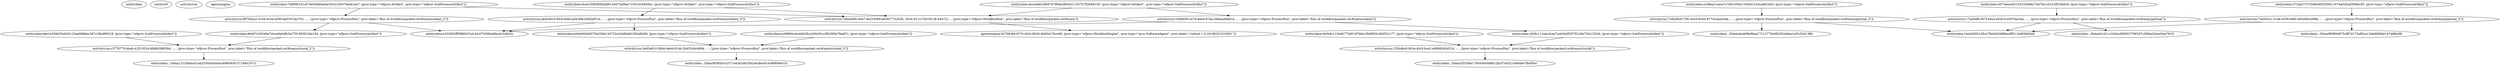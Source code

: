 digraph  {
"entity(data";
"entity(data";
"entity(data";
"entity(wf";
"entity(data";
"activity(run";
"entity(data";
"activity(run";
"activity(run";
"entity(data";
"entity(data";
"entity(data";
"entity(data";
"activity(run";
"activity(run";
"entity(data";
"entity(data";
"activity(run";
"activity(run";
"activity(run";
"entity(wf";
"activity(run";
"entity(data";
"entity(data";
"entity(data";
"entity(data";
"entity(data";
"entity(data";
"entity(data";
"entity(data";
"activity(run";
"entity(data";
"activity(run";
"entity(data";
"entity(data";
"entity(data";
"entity(data";
"entity(data";
"agent(engine";
"activity(run";
"activity(run";
"entity(data";
"entity(data:dee1b558d35e62b123ae068bbc387c1fbcf96518, [prov:type=\"wfprov:SubProcessArtifact\"])" -> "activity(run:c3776779-4ba6-41f2-9324-dfd6b38f636d, -, -, [prov:type=\"wfprov:ProcessRun\", prov:label=\"Run of workflow/packed.cwl#main/clustal_2\"])"  [relation="wasGeneratedBy(data:dee1b558d35e62b123ae068bbc387c1fbcf96518, run:c3776779-4ba6-41f2-9324-dfd6b38f636d, 2018-03-22T02:33:08.238937, [prov:role=\"wf:main/clustal_2/alignment\"])", key=0];
"entity(data:8cee2508585f2a88126d72af9aa71501d1b645bc, [prov:type=\"wfprov:Artifact\", prov:type=\"wfprov:SubProcessArtifact\"])" -> "activity(run:ab4cb610-8fc9-4ebf-a2f4-69b1b95a951b, -, -, [prov:type=\"wfprov:ProcessRun\", prov:label=\"Run of workflow/packed.cwl#main/codeml_3\"])"  [relation="wasGeneratedBy(data:8cee2508585f2a88126d72af9aa71501d1b645bc, run:ab4cb610-8fc9-4ebf-a2f4-69b1b95a951b, 2018-03-22T04:59:17.790009, [prov:role=\"wf:main/codeml_3/results\"])", key=0];
"entity(data:8cee2508585f2a88126d72af9aa71501d1b645bc, [prov:type=\"wfprov:Artifact\", prov:type=\"wfprov:SubProcessArtifact\"])" -> "activity(run:7a6a048b-4bb7-4b1f-9c99-b6c927732026, 2018-03-21T20:56:28.644721, -, [prov:type=\"wfprov:WorkflowRun\", prov:label=\"Run of workflow/packed.cwl#main\"])"  [relation="wasGeneratedBy(data:8cee2508585f2a88126d72af9aa71501d1b645bc, run:7a6a048b-4bb7-4b1f-9c99-b6c927732026, 2018-03-22T04:59:17.799388, [prov:role=\"wf:main/results\"])", key=0];
"entity(data:945e5c115e66772d0187b8e18b9083c2b6521c77, [prov:type=\"wfprov:SubProcessArtifact\"])" -> "activity(run:125bd8c6-0b3a-40c5-bce2-e6966045d51d, -, -, [prov:type=\"wfprov:ProcessRun\", prov:label=\"Run of workflow/packed.cwl#main/clustal\"])"  [relation="wasGeneratedBy(data:945e5c115e66772d0187b8e18b9083c2b6521c77, run:125bd8c6-0b3a-40c5-bce2-e6966045d51d, 2018-03-21T20:56:31.907080, [prov:role=\"wf:main/clustal/alignment\"])", key=0];
"activity(run:726d38c6-75fc-40c0-8344-877423aa344a, -, -, [prov:type=\"wfprov:ProcessRun\", prov:label=\"Run of workflow/packed.cwl#main/pal2nal_3\"])" -> "entity(data:../Data/ab/abf9e9baa77c12775dd92352a8aa1ef3c52613f6)"  [relation="used(run:726d38c6-75fc-40c0-8344-877423aa344a, data:../Data/ab/abf9e9baa77c12775dd92352a8aa1ef3c52613f6, 2018-03-22T04:29:06.410551, [prov:role=\"pal2nal_3/nucleotides\"])", key=0];
"activity(run:726d38c6-75fc-40c0-8344-877423aa344a, -, -, [prov:type=\"wfprov:ProcessRun\", prov:label=\"Run of workflow/packed.cwl#main/pal2nal_3\"])" -> "entity(data:1be2b5921d5ce7fb4942668badff211b983683af)"  [relation="used(run:726d38c6-75fc-40c0-8344-877423aa344a, data:1be2b5921d5ce7fb4942668badff211b983683af, 2018-03-22T04:29:06.410800, [prov:role=\"pal2nal_3/protein_alignment\"])", key=0];
"entity(data:c928c112abc3cea7acb2bd55576126e72bc152b4, [prov:type=\"wfprov:SubProcessArtifact\"])" -> "activity(run:125bd8c6-0b3a-40c5-bce2-e6966045d51d, -, -, [prov:type=\"wfprov:ProcessRun\", prov:label=\"Run of workflow/packed.cwl#main/clustal\"])"  [relation="wasGeneratedBy(data:c928c112abc3cea7acb2bd55576126e72bc152b4, run:125bd8c6-0b3a-40c5-bce2-e6966045d51d, 2018-03-21T20:56:31.906950, [prov:role=\"wf:main/clustal/guide_tree\"])", key=0];
"entity(data:b6de9049d570e23bb134752a1bb6bb81562e8406, [prov:type=\"wfprov:SubProcessArtifact\"])" -> "activity(run:2e93e810-56b6-4e6d-814d-2b453c8c489d, -, -, [prov:type=\"wfprov:ProcessRun\", prov:label=\"Run of workflow/packed.cwl#main/clustal_3\"])"  [relation="wasGeneratedBy(data:b6de9049d570e23bb134752a1bb6bb81562e8406, run:2e93e810-56b6-4e6d-814d-2b453c8c489d, 2018-03-22T04:29:06.038481, [prov:role=\"wf:main/clustal_3/guide_tree\"])", key=0];
"activity(run:ab4cb610-8fc9-4ebf-a2f4-69b1b95a951b, -, -, [prov:type=\"wfprov:ProcessRun\", prov:label=\"Run of workflow/packed.cwl#main/codeml_3\"])" -> "entity(data:b6de9049d570e23bb134752a1bb6bb81562e8406, [prov:type=\"wfprov:SubProcessArtifact\"])"  [relation="used(run:ab4cb610-8fc9-4ebf-a2f4-69b1b95a951b, data:b6de9049d570e23bb134752a1bb6bb81562e8406, 2018-03-22T04:29:08.162552, [prov:role=\"codeml_3/tree\"])", key=0];
"activity(run:ab4cb610-8fc9-4ebf-a2f4-69b1b95a951b, -, -, [prov:type=\"wfprov:ProcessRun\", prov:label=\"Run of workflow/packed.cwl#main/codeml_3\"])" -> "entity(data:e323062ff5f88947e2c441f74596a88acd1b462b)"  [relation="used(run:ab4cb610-8fc9-4ebf-a2f4-69b1b95a951b, data:e323062ff5f88947e2c441f74596a88acd1b462b, 2018-03-22T04:29:08.162905, [prov:role=\"codeml_3/sequences\"])", key=0];
"activity(run:17ae0af6-d57f-45a4-a93d-f1e007fae3ee, -, -, [prov:type=\"wfprov:ProcessRun\", prov:label=\"Run of workflow/packed.cwl#main/pal2nal\"])" -> "entity(data:1be2b5921d5ce7fb4942668badff211b983683af)"  [relation="used(run:17ae0af6-d57f-45a4-a93d-f1e007fae3ee, data:1be2b5921d5ce7fb4942668badff211b983683af, 2018-03-21T20:56:32.248482, [prov:role=\"pal2nal/protein_alignment\"])", key=0];
"activity(run:17ae0af6-d57f-45a4-a93d-f1e007fae3ee, -, -, [prov:type=\"wfprov:ProcessRun\", prov:label=\"Run of workflow/packed.cwl#main/pal2nal\"])" -> "entity(data:../Data/d1/d11c343ec6f5903759f187c2f0da2b4a43ee781f)"  [relation="used(run:17ae0af6-d57f-45a4-a93d-f1e007fae3ee, data:../Data/d1/d11c343ec6f5903759f187c2f0da2b4a43ee781f, 2018-03-21T20:56:32.248251, [prov:role=\"pal2nal/nucleotides\"])", key=0];
"entity(data:0574eeac021531539d627dd7fe1c0151f025b0c9, [prov:type=\"wfprov:SubProcessArtifact\"])" -> "activity(run:17ae0af6-d57f-45a4-a93d-f1e007fae3ee, -, -, [prov:type=\"wfprov:ProcessRun\", prov:label=\"Run of workflow/packed.cwl#main/pal2nal\"])"  [relation="wasGeneratedBy(data:0574eeac021531539d627dd7fe1c0151f025b0c9, run:17ae0af6-d57f-45a4-a93d-f1e007fae3ee, 2018-03-21T20:56:34.334063, [prov:role=\"wf:main/pal2nal/alignment\"])", key=0];
"activity(run:125bd8c6-0b3a-40c5-bce2-e6966045d51d, -, -, [prov:type=\"wfprov:ProcessRun\", prov:label=\"Run of workflow/packed.cwl#main/clustal\"])" -> "entity(data:../Data/53/536e1785e59c0b8612b2f744321489a8e7fb00be)"  [relation="used(run:125bd8c6-0b3a-40c5-bce2-e6966045d51d, data:../Data/53/536e1785e59c0b8612b2f744321489a8e7fb00be, 2018-03-21T20:56:29.681114, [prov:role=\"clustal/multi_sequence\"])", key=0];
"activity(run:897bd2a1-b10b-4c5d-a590-da5351fac703, -, -, [prov:type=\"wfprov:ProcessRun\", prov:label=\"Run of workflow/packed.cwl#main/codeml_2\"])" -> "entity(data:e323062ff5f88947e2c441f74596a88acd1b462b)"  [relation="used(run:897bd2a1-b10b-4c5d-a590-da5351fac703, data:e323062ff5f88947e2c441f74596a88acd1b462b, 2018-03-22T02:33:10.373535, [prov:role=\"codeml_2/sequences\"])", key=0];
"activity(run:897bd2a1-b10b-4c5d-a590-da5351fac703, -, -, [prov:type=\"wfprov:ProcessRun\", prov:label=\"Run of workflow/packed.cwl#main/codeml_2\"])" -> "entity(data:96497c2504be7dcea9a0dfb3e2791693f13da15d, [prov:type=\"wfprov:SubProcessArtifact\"])"  [relation="used(run:897bd2a1-b10b-4c5d-a590-da5351fac703, data:96497c2504be7dcea9a0dfb3e2791693f13da15d, 2018-03-22T02:33:10.373184, [prov:role=\"codeml_2/tree\"])", key=0];
"activity(run:2e93e810-56b6-4e6d-814d-2b453c8c489d, -, -, [prov:type=\"wfprov:ProcessRun\", prov:label=\"Run of workflow/packed.cwl#main/clustal_3\"])" -> "entity(data:../Data/f6/f650cc2571ee262d625d2e6c8ec91ec9880fe61b)"  [relation="used(run:2e93e810-56b6-4e6d-814d-2b453c8c489d, data:../Data/f6/f650cc2571ee262d625d2e6c8ec91ec9880fe61b, 2018-03-22T04:29:04.461395, [prov:role=\"clustal_3/multi_sequence\"])", key=0];
"entity(data:a18fea21aeca7c7b615062c7b0cb1516ced61b93, [prov:type=\"wfprov:SubProcessArtifact\"])" -> "activity(run:726d38c6-75fc-40c0-8344-877423aa344a, -, -, [prov:type=\"wfprov:ProcessRun\", prov:label=\"Run of workflow/packed.cwl#main/pal2nal_3\"])"  [relation="wasGeneratedBy(data:a18fea21aeca7c7b615062c7b0cb1516ced61b93, run:726d38c6-75fc-40c0-8344-877423aa344a, 2018-03-22T04:29:07.807902, [prov:role=\"wf:main/pal2nal_3/alignment\"])", key=0];
"entity(data:abce4e9c2968797f0db28043c115572782848159, [prov:type=\"wfprov:Artifact\", prov:type=\"wfprov:SubProcessArtifact\"])" -> "activity(run:7a6a048b-4bb7-4b1f-9c99-b6c927732026, 2018-03-21T20:56:28.644721, -, [prov:type=\"wfprov:WorkflowRun\", prov:label=\"Run of workflow/packed.cwl#main\"])"  [relation="wasGeneratedBy(data:abce4e9c2968797f0db28043c115572782848159, run:7a6a048b-4bb7-4b1f-9c99-b6c927732026, 2018-03-22T04:59:17.792364, [prov:role=\"wf:main/results\"])", key=0];
"entity(data:abce4e9c2968797f0db28043c115572782848159, [prov:type=\"wfprov:Artifact\", prov:type=\"wfprov:SubProcessArtifact\"])" -> "activity(run:1fa99c85-ec7d-4eed-97da-29faead9a81b, -, -, [prov:type=\"wfprov:ProcessRun\", prov:label=\"Run of workflow/packed.cwl#main/codeml\"])"  [relation="wasGeneratedBy(data:abce4e9c2968797f0db28043c115572782848159, run:1fa99c85-ec7d-4eed-97da-29faead9a81b, 2018-03-22T02:33:04.724574, [prov:role=\"wf:main/codeml/results\"])", key=0];
"activity(run:1fa99c85-ec7d-4eed-97da-29faead9a81b, -, -, [prov:type=\"wfprov:ProcessRun\", prov:label=\"Run of workflow/packed.cwl#main/codeml\"])" -> "entity(data:c928c112abc3cea7acb2bd55576126e72bc152b4, [prov:type=\"wfprov:SubProcessArtifact\"])"  [relation="used(run:1fa99c85-ec7d-4eed-97da-29faead9a81b, data:c928c112abc3cea7acb2bd55576126e72bc152b4, 2018-03-21T20:56:34.679253, [prov:role=\"codeml/tree\"])", key=0];
"activity(run:1fa99c85-ec7d-4eed-97da-29faead9a81b, -, -, [prov:type=\"wfprov:ProcessRun\", prov:label=\"Run of workflow/packed.cwl#main/codeml\"])" -> "entity(data:e323062ff5f88947e2c441f74596a88acd1b462b)"  [relation="used(run:1fa99c85-ec7d-4eed-97da-29faead9a81b, data:e323062ff5f88947e2c441f74596a88acd1b462b, 2018-03-21T20:56:34.679481, [prov:role=\"codeml/sequences\"])", key=0];
"activity(run:73a502c1-21a8-4359-b6fb-49426fe2098b, -, -, [prov:type=\"wfprov:ProcessRun\", prov:label=\"Run of workflow/packed.cwl#main/pal2nal_2\"])" -> "entity(data:1be2b5921d5ce7fb4942668badff211b983683af)"  [relation="used(run:73a502c1-21a8-4359-b6fb-49426fe2098b, data:1be2b5921d5ce7fb4942668badff211b983683af, 2018-03-22T02:33:08.563288, [prov:role=\"pal2nal_2/protein_alignment\"])", key=0];
"activity(run:73a502c1-21a8-4359-b6fb-49426fe2098b, -, -, [prov:type=\"wfprov:ProcessRun\", prov:label=\"Run of workflow/packed.cwl#main/pal2nal_2\"])" -> "entity(data:../Data/9f/9fd4675cf87d172a85ca12e6d089de1474f86cf8)"  [relation="used(run:73a502c1-21a8-4359-b6fb-49426fe2098b, data:../Data/9f/9fd4675cf87d172a85ca12e6d089de1474f86cf8, 2018-03-22T02:33:08.563006, [prov:role=\"pal2nal_2/nucleotides\"])", key=0];
"entity(data:96497c2504be7dcea9a0dfb3e2791693f13da15d, [prov:type=\"wfprov:SubProcessArtifact\"])" -> "activity(run:c3776779-4ba6-41f2-9324-dfd6b38f636d, -, -, [prov:type=\"wfprov:ProcessRun\", prov:label=\"Run of workflow/packed.cwl#main/clustal_2\"])"  [relation="wasGeneratedBy(data:96497c2504be7dcea9a0dfb3e2791693f13da15d, run:c3776779-4ba6-41f2-9324-dfd6b38f636d, 2018-03-22T02:33:08.238791, [prov:role=\"wf:main/clustal_2/guide_tree\"])", key=0];
"entity(data:e2f6fb0c4ed4f428ccb30c91ccf82369e7fee67c, [prov:type=\"wfprov:SubProcessArtifact\"])" -> "activity(run:2e93e810-56b6-4e6d-814d-2b453c8c489d, -, -, [prov:type=\"wfprov:ProcessRun\", prov:label=\"Run of workflow/packed.cwl#main/clustal_3\"])"  [relation="wasGeneratedBy(data:e2f6fb0c4ed4f428ccb30c91ccf82369e7fee67c, run:2e93e810-56b6-4e6d-814d-2b453c8c489d, 2018-03-22T04:29:06.038613, [prov:role=\"wf:main/clustal_3/alignment\"])", key=0];
"entity(data:372da5737334b0493239411674a02fca5909ec05, [prov:type=\"wfprov:SubProcessArtifact\"])" -> "activity(run:73a502c1-21a8-4359-b6fb-49426fe2098b, -, -, [prov:type=\"wfprov:ProcessRun\", prov:label=\"Run of workflow/packed.cwl#main/pal2nal_2\"])"  [relation="wasGeneratedBy(data:372da5737334b0493239411674a02fca5909ec05, run:73a502c1-21a8-4359-b6fb-49426fe2098b, 2018-03-22T02:33:10.063843, [prov:role=\"wf:main/pal2nal_2/alignment\"])", key=0];
"activity(run:c3776779-4ba6-41f2-9324-dfd6b38f636d, -, -, [prov:type=\"wfprov:ProcessRun\", prov:label=\"Run of workflow/packed.cwl#main/clustal_2\"])" -> "entity(data:../Data/13/13babc41aa2530d0a5e5ec69809c8137198d167c)"  [relation="used(run:c3776779-4ba6-41f2-9324-dfd6b38f636d, data:../Data/13/13babc41aa2530d0a5e5ec69809c8137198d167c, 2018-03-22T02:33:05.655079, [prov:role=\"clustal_2/multi_sequence\"])", key=0];
"activity(run:7a6a048b-4bb7-4b1f-9c99-b6c927732026, 2018-03-21T20:56:28.644721, -, [prov:type=\"wfprov:WorkflowRun\", prov:label=\"Run of workflow/packed.cwl#main\"])" -> "agent(engine:5e758c8d-0370-4b3c-8020-db83dc7bce08, [prov:type=\"wfprov:WorkflowEngine\", prov:type=\"prov:SoftwareAgent\", prov:label=\"cwltool 1.0.20180321015651\"])"  [relation="wasAssociatedWith(run:7a6a048b-4bb7-4b1f-9c99-b6c927732026, engine:5e758c8d-0370-4b3c-8020-db83dc7bce08, wf:main)", key=0];
"entity(data:7d0696181cb7b65db9de0ac55c21d5074ebb1ee7, [prov:type=\"wfprov:Artifact\", prov:type=\"wfprov:SubProcessArtifact\"])" -> "activity(run:7a6a048b-4bb7-4b1f-9c99-b6c927732026, 2018-03-21T20:56:28.644721, -, [prov:type=\"wfprov:WorkflowRun\", prov:label=\"Run of workflow/packed.cwl#main\"])"  [relation="wasGeneratedBy(data:7d0696181cb7b65db9de0ac55c21d5074ebb1ee7, run:7a6a048b-4bb7-4b1f-9c99-b6c927732026, 2018-03-22T04:59:17.796938, [prov:role=\"wf:main/results\"])", key=0];
"entity(data:7d0696181cb7b65db9de0ac55c21d5074ebb1ee7, [prov:type=\"wfprov:Artifact\", prov:type=\"wfprov:SubProcessArtifact\"])" -> "activity(run:897bd2a1-b10b-4c5d-a590-da5351fac703, -, -, [prov:type=\"wfprov:ProcessRun\", prov:label=\"Run of workflow/packed.cwl#main/codeml_2\"])"  [relation="wasGeneratedBy(data:7d0696181cb7b65db9de0ac55c21d5074ebb1ee7, run:897bd2a1-b10b-4c5d-a590-da5351fac703, 2018-03-22T04:29:03.545607, [prov:role=\"wf:main/codeml_2/results\"])", key=0];
}

